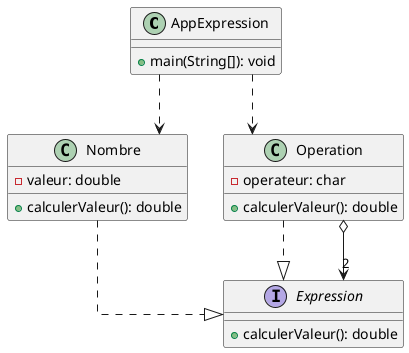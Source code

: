 @startuml
top to bottom direction
skinparam linetype ortho

class AppExpression {
  + main(String[]): void
}
interface Expression {
  + calculerValeur(): double
}
class Nombre {
  - valeur: double
  + calculerValeur(): double
}
class Operation {
  - operateur: char
  + calculerValeur(): double
}

AppExpression   -.>  Nombre
AppExpression   -.>  Operation
Nombre          -.|>  Expression
Operation       -.|>  Expression
Operation       o--> "2" Expression
@enduml